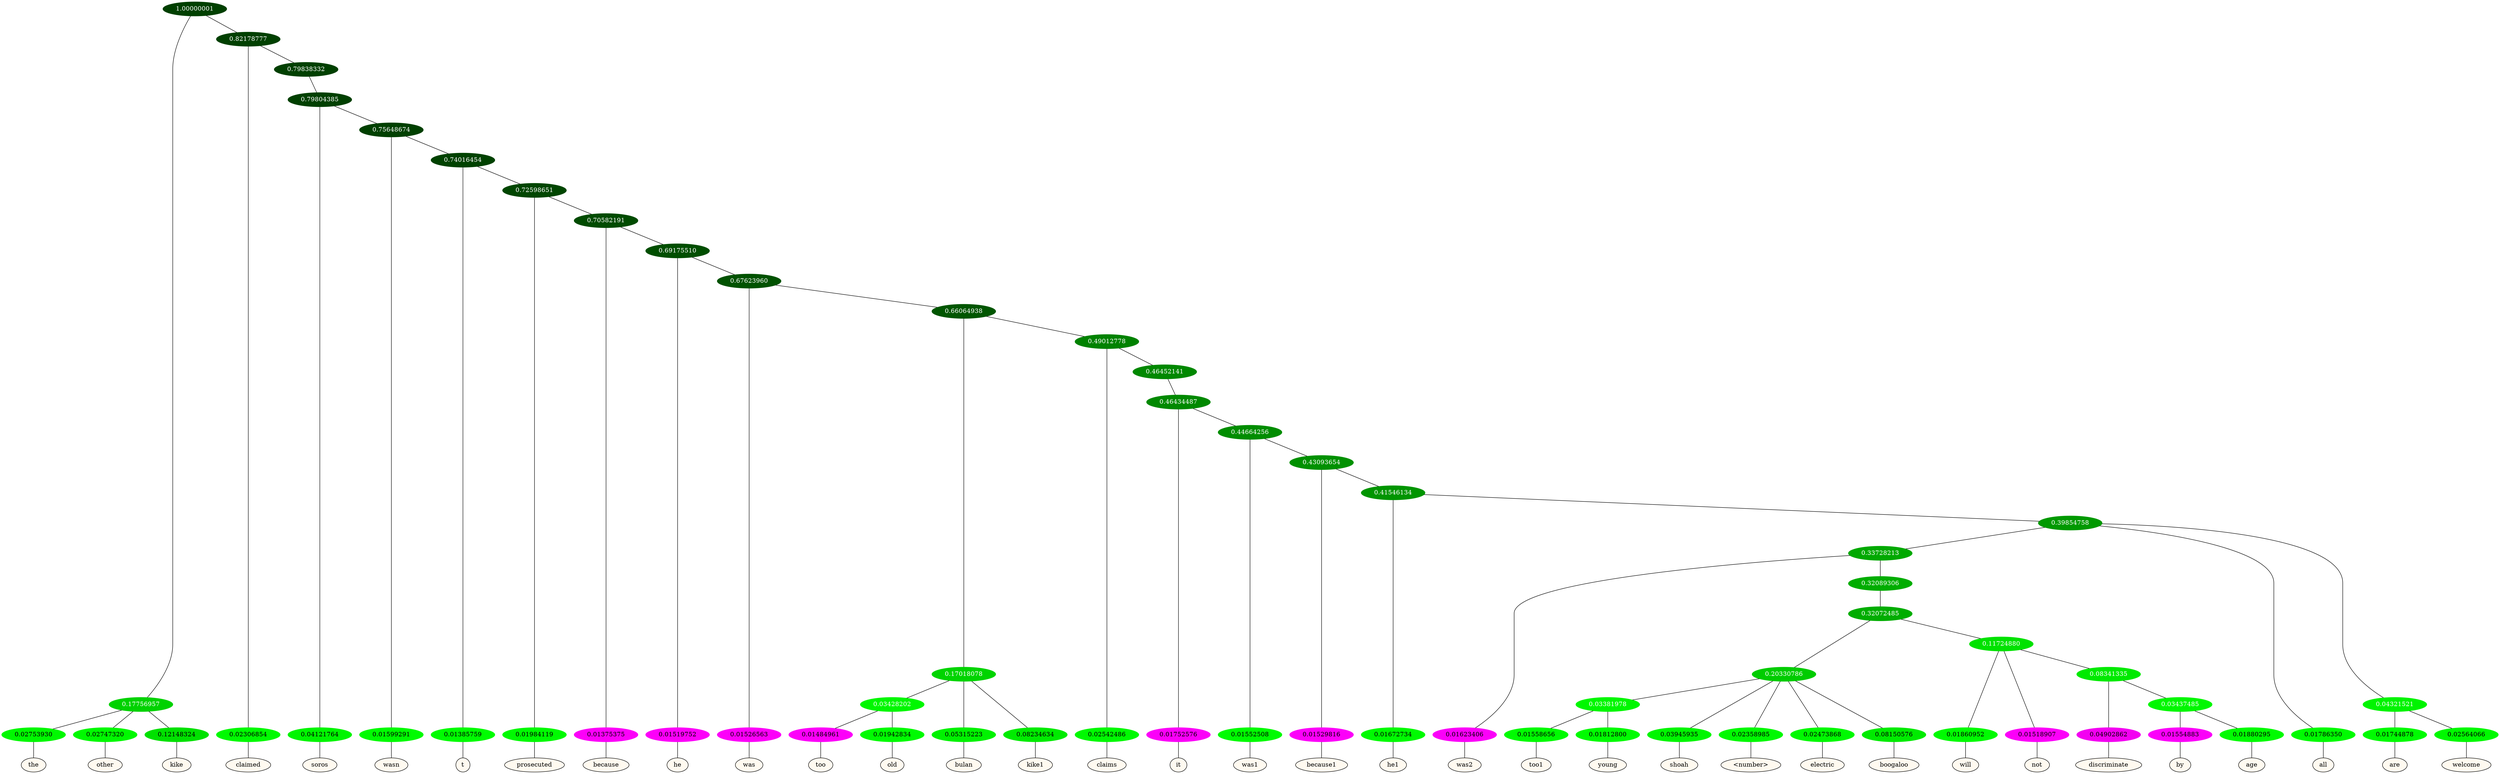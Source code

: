 graph {
	node [format=png height=0.15 nodesep=0.001 ordering=out overlap=prism overlap_scaling=0.01 ranksep=0.001 ratio=0.2 style=filled width=0.15]
	{
		rank=same
		a_w_3 [label=the color=black fillcolor=floralwhite style="filled,solid"]
		a_w_4 [label=other color=black fillcolor=floralwhite style="filled,solid"]
		a_w_5 [label=kike color=black fillcolor=floralwhite style="filled,solid"]
		a_w_6 [label=claimed color=black fillcolor=floralwhite style="filled,solid"]
		a_w_9 [label=soros color=black fillcolor=floralwhite style="filled,solid"]
		a_w_11 [label=wasn color=black fillcolor=floralwhite style="filled,solid"]
		a_w_13 [label=t color=black fillcolor=floralwhite style="filled,solid"]
		a_w_15 [label=prosecuted color=black fillcolor=floralwhite style="filled,solid"]
		a_w_17 [label=because color=black fillcolor=floralwhite style="filled,solid"]
		a_w_19 [label=he color=black fillcolor=floralwhite style="filled,solid"]
		a_w_21 [label=was color=black fillcolor=floralwhite style="filled,solid"]
		a_w_30 [label=too color=black fillcolor=floralwhite style="filled,solid"]
		a_w_31 [label=old color=black fillcolor=floralwhite style="filled,solid"]
		a_w_26 [label=bulan color=black fillcolor=floralwhite style="filled,solid"]
		a_w_27 [label=kike1 color=black fillcolor=floralwhite style="filled,solid"]
		a_w_28 [label=claims color=black fillcolor=floralwhite style="filled,solid"]
		a_w_33 [label=it color=black fillcolor=floralwhite style="filled,solid"]
		a_w_35 [label=was1 color=black fillcolor=floralwhite style="filled,solid"]
		a_w_37 [label=because1 color=black fillcolor=floralwhite style="filled,solid"]
		a_w_39 [label=he1 color=black fillcolor=floralwhite style="filled,solid"]
		a_w_44 [label=was2 color=black fillcolor=floralwhite style="filled,solid"]
		a_w_59 [label=too1 color=black fillcolor=floralwhite style="filled,solid"]
		a_w_60 [label=young color=black fillcolor=floralwhite style="filled,solid"]
		a_w_52 [label=shoah color=black fillcolor=floralwhite style="filled,solid"]
		a_w_53 [label="\<number\>" color=black fillcolor=floralwhite style="filled,solid"]
		a_w_54 [label=electric color=black fillcolor=floralwhite style="filled,solid"]
		a_w_55 [label=boogaloo color=black fillcolor=floralwhite style="filled,solid"]
		a_w_56 [label=will color=black fillcolor=floralwhite style="filled,solid"]
		a_w_57 [label=not color=black fillcolor=floralwhite style="filled,solid"]
		a_w_61 [label=discriminate color=black fillcolor=floralwhite style="filled,solid"]
		a_w_63 [label=by color=black fillcolor=floralwhite style="filled,solid"]
		a_w_64 [label=age color=black fillcolor=floralwhite style="filled,solid"]
		a_w_42 [label=all color=black fillcolor=floralwhite style="filled,solid"]
		a_w_46 [label=are color=black fillcolor=floralwhite style="filled,solid"]
		a_w_47 [label=welcome color=black fillcolor=floralwhite style="filled,solid"]
	}
	a_n_3 -- a_w_3
	a_n_4 -- a_w_4
	a_n_5 -- a_w_5
	a_n_6 -- a_w_6
	a_n_9 -- a_w_9
	a_n_11 -- a_w_11
	a_n_13 -- a_w_13
	a_n_15 -- a_w_15
	a_n_17 -- a_w_17
	a_n_19 -- a_w_19
	a_n_21 -- a_w_21
	a_n_30 -- a_w_30
	a_n_31 -- a_w_31
	a_n_26 -- a_w_26
	a_n_27 -- a_w_27
	a_n_28 -- a_w_28
	a_n_33 -- a_w_33
	a_n_35 -- a_w_35
	a_n_37 -- a_w_37
	a_n_39 -- a_w_39
	a_n_44 -- a_w_44
	a_n_59 -- a_w_59
	a_n_60 -- a_w_60
	a_n_52 -- a_w_52
	a_n_53 -- a_w_53
	a_n_54 -- a_w_54
	a_n_55 -- a_w_55
	a_n_56 -- a_w_56
	a_n_57 -- a_w_57
	a_n_61 -- a_w_61
	a_n_63 -- a_w_63
	a_n_64 -- a_w_64
	a_n_42 -- a_w_42
	a_n_46 -- a_w_46
	a_n_47 -- a_w_47
	{
		rank=same
		a_n_3 [label=0.02753930 color="0.334 1.000 0.972" fontcolor=black]
		a_n_4 [label=0.02747320 color="0.334 1.000 0.973" fontcolor=black]
		a_n_5 [label=0.12148324 color="0.334 1.000 0.879" fontcolor=black]
		a_n_6 [label=0.02306854 color="0.334 1.000 0.977" fontcolor=black]
		a_n_9 [label=0.04121764 color="0.334 1.000 0.959" fontcolor=black]
		a_n_11 [label=0.01599291 color="0.334 1.000 0.984" fontcolor=black]
		a_n_13 [label=0.01385759 color="0.334 1.000 0.986" fontcolor=black]
		a_n_15 [label=0.01984119 color="0.334 1.000 0.980" fontcolor=black]
		a_n_17 [label=0.01375375 color="0.835 1.000 0.986" fontcolor=black]
		a_n_19 [label=0.01519752 color="0.835 1.000 0.985" fontcolor=black]
		a_n_21 [label=0.01526563 color="0.835 1.000 0.985" fontcolor=black]
		a_n_30 [label=0.01484961 color="0.835 1.000 0.985" fontcolor=black]
		a_n_31 [label=0.01942834 color="0.334 1.000 0.981" fontcolor=black]
		a_n_26 [label=0.05315223 color="0.334 1.000 0.947" fontcolor=black]
		a_n_27 [label=0.08234634 color="0.334 1.000 0.918" fontcolor=black]
		a_n_28 [label=0.02542486 color="0.334 1.000 0.975" fontcolor=black]
		a_n_33 [label=0.01752576 color="0.835 1.000 0.982" fontcolor=black]
		a_n_35 [label=0.01552508 color="0.334 1.000 0.984" fontcolor=black]
		a_n_37 [label=0.01529816 color="0.835 1.000 0.985" fontcolor=black]
		a_n_39 [label=0.01672734 color="0.334 1.000 0.983" fontcolor=black]
		a_n_44 [label=0.01623406 color="0.835 1.000 0.984" fontcolor=black]
		a_n_59 [label=0.01558656 color="0.334 1.000 0.984" fontcolor=black]
		a_n_60 [label=0.01812800 color="0.334 1.000 0.982" fontcolor=black]
		a_n_52 [label=0.03945935 color="0.334 1.000 0.961" fontcolor=black]
		a_n_53 [label=0.02358985 color="0.334 1.000 0.976" fontcolor=black]
		a_n_54 [label=0.02473868 color="0.334 1.000 0.975" fontcolor=black]
		a_n_55 [label=0.08150576 color="0.334 1.000 0.918" fontcolor=black]
		a_n_56 [label=0.01860952 color="0.334 1.000 0.981" fontcolor=black]
		a_n_57 [label=0.01518907 color="0.835 1.000 0.985" fontcolor=black]
		a_n_61 [label=0.04902862 color="0.835 1.000 0.951" fontcolor=black]
		a_n_63 [label=0.01554883 color="0.835 1.000 0.984" fontcolor=black]
		a_n_64 [label=0.01880295 color="0.334 1.000 0.981" fontcolor=black]
		a_n_42 [label=0.01786350 color="0.334 1.000 0.982" fontcolor=black]
		a_n_46 [label=0.01744878 color="0.334 1.000 0.983" fontcolor=black]
		a_n_47 [label=0.02564066 color="0.334 1.000 0.974" fontcolor=black]
	}
	a_n_0 [label=1.00000001 color="0.334 1.000 0.250" fontcolor=grey99]
	a_n_1 [label=0.17756957 color="0.334 1.000 0.822" fontcolor=grey99]
	a_n_0 -- a_n_1
	a_n_2 [label=0.82178777 color="0.334 1.000 0.250" fontcolor=grey99]
	a_n_0 -- a_n_2
	a_n_1 -- a_n_3
	a_n_1 -- a_n_4
	a_n_1 -- a_n_5
	a_n_2 -- a_n_6
	a_n_7 [label=0.79838332 color="0.334 1.000 0.250" fontcolor=grey99]
	a_n_2 -- a_n_7
	a_n_8 [label=0.79804385 color="0.334 1.000 0.250" fontcolor=grey99]
	a_n_7 -- a_n_8
	a_n_8 -- a_n_9
	a_n_10 [label=0.75648674 color="0.334 1.000 0.250" fontcolor=grey99]
	a_n_8 -- a_n_10
	a_n_10 -- a_n_11
	a_n_12 [label=0.74016454 color="0.334 1.000 0.260" fontcolor=grey99]
	a_n_10 -- a_n_12
	a_n_12 -- a_n_13
	a_n_14 [label=0.72598651 color="0.334 1.000 0.274" fontcolor=grey99]
	a_n_12 -- a_n_14
	a_n_14 -- a_n_15
	a_n_16 [label=0.70582191 color="0.334 1.000 0.294" fontcolor=grey99]
	a_n_14 -- a_n_16
	a_n_16 -- a_n_17
	a_n_18 [label=0.69175510 color="0.334 1.000 0.308" fontcolor=grey99]
	a_n_16 -- a_n_18
	a_n_18 -- a_n_19
	a_n_20 [label=0.67623960 color="0.334 1.000 0.324" fontcolor=grey99]
	a_n_18 -- a_n_20
	a_n_20 -- a_n_21
	a_n_22 [label=0.66064938 color="0.334 1.000 0.339" fontcolor=grey99]
	a_n_20 -- a_n_22
	a_n_23 [label=0.17018078 color="0.334 1.000 0.830" fontcolor=grey99]
	a_n_22 -- a_n_23
	a_n_24 [label=0.49012778 color="0.334 1.000 0.510" fontcolor=grey99]
	a_n_22 -- a_n_24
	a_n_25 [label=0.03428202 color="0.334 1.000 0.966" fontcolor=grey99]
	a_n_23 -- a_n_25
	a_n_23 -- a_n_26
	a_n_23 -- a_n_27
	a_n_24 -- a_n_28
	a_n_29 [label=0.46452141 color="0.334 1.000 0.535" fontcolor=grey99]
	a_n_24 -- a_n_29
	a_n_25 -- a_n_30
	a_n_25 -- a_n_31
	a_n_32 [label=0.46434487 color="0.334 1.000 0.536" fontcolor=grey99]
	a_n_29 -- a_n_32
	a_n_32 -- a_n_33
	a_n_34 [label=0.44664256 color="0.334 1.000 0.553" fontcolor=grey99]
	a_n_32 -- a_n_34
	a_n_34 -- a_n_35
	a_n_36 [label=0.43093654 color="0.334 1.000 0.569" fontcolor=grey99]
	a_n_34 -- a_n_36
	a_n_36 -- a_n_37
	a_n_38 [label=0.41546134 color="0.334 1.000 0.585" fontcolor=grey99]
	a_n_36 -- a_n_38
	a_n_38 -- a_n_39
	a_n_40 [label=0.39854758 color="0.334 1.000 0.601" fontcolor=grey99]
	a_n_38 -- a_n_40
	a_n_41 [label=0.33728213 color="0.334 1.000 0.663" fontcolor=grey99]
	a_n_40 -- a_n_41
	a_n_40 -- a_n_42
	a_n_43 [label=0.04321521 color="0.334 1.000 0.957" fontcolor=grey99]
	a_n_40 -- a_n_43
	a_n_41 -- a_n_44
	a_n_45 [label=0.32089306 color="0.334 1.000 0.679" fontcolor=grey99]
	a_n_41 -- a_n_45
	a_n_43 -- a_n_46
	a_n_43 -- a_n_47
	a_n_48 [label=0.32072485 color="0.334 1.000 0.679" fontcolor=grey99]
	a_n_45 -- a_n_48
	a_n_49 [label=0.20330786 color="0.334 1.000 0.797" fontcolor=grey99]
	a_n_48 -- a_n_49
	a_n_50 [label=0.11724880 color="0.334 1.000 0.883" fontcolor=grey99]
	a_n_48 -- a_n_50
	a_n_51 [label=0.03381978 color="0.334 1.000 0.966" fontcolor=grey99]
	a_n_49 -- a_n_51
	a_n_49 -- a_n_52
	a_n_49 -- a_n_53
	a_n_49 -- a_n_54
	a_n_49 -- a_n_55
	a_n_50 -- a_n_56
	a_n_50 -- a_n_57
	a_n_58 [label=0.08341335 color="0.334 1.000 0.917" fontcolor=grey99]
	a_n_50 -- a_n_58
	a_n_51 -- a_n_59
	a_n_51 -- a_n_60
	a_n_58 -- a_n_61
	a_n_62 [label=0.03437485 color="0.334 1.000 0.966" fontcolor=grey99]
	a_n_58 -- a_n_62
	a_n_62 -- a_n_63
	a_n_62 -- a_n_64
}
